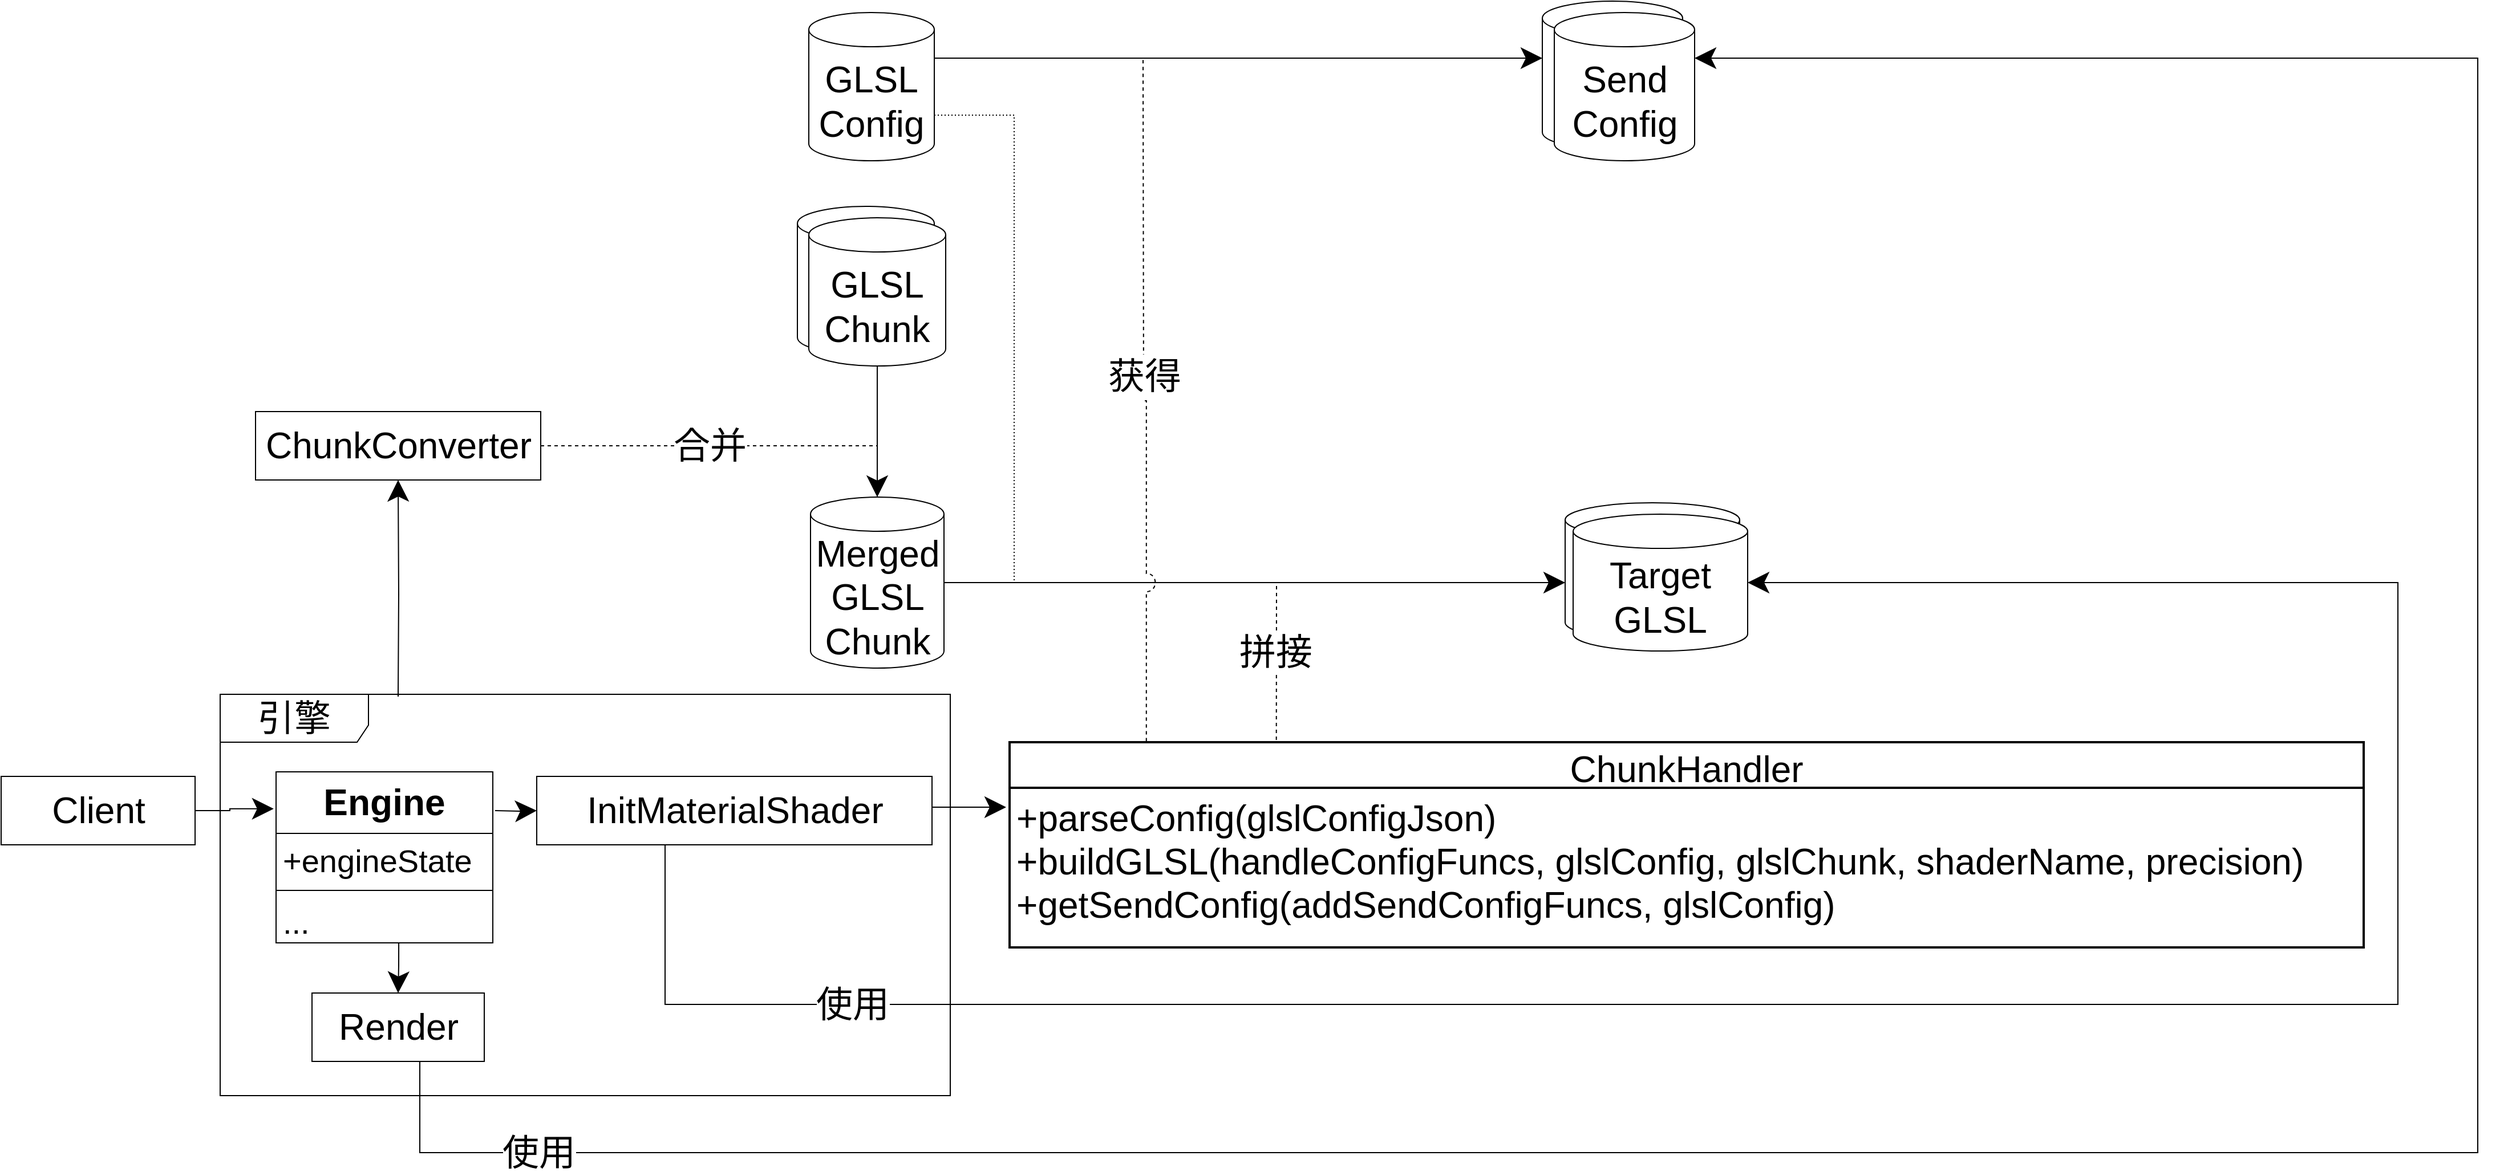 <mxfile version="14.6.13" type="device"><diagram id="9Ot8Pq0Yye77UVq_hXBB" name="第 1 页"><mxGraphModel dx="1892" dy="2513" grid="1" gridSize="10" guides="1" tooltips="1" connect="1" arrows="1" fold="1" page="1" pageScale="1" pageWidth="827" pageHeight="1169" math="0" shadow="0"><root><mxCell id="0"/><mxCell id="1" parent="0"/><mxCell id="dzVXCEVpYxPNTBVt7ruM-2" value="&lt;font&gt;&lt;span style=&quot;font-size: 32px&quot;&gt;Send&lt;br&gt;Data&lt;br&gt;&lt;/span&gt;&lt;/font&gt;" style="shape=cylinder3;whiteSpace=wrap;html=1;boundedLbl=1;backgroundOutline=1;size=15;" parent="1" vertex="1"><mxGeometry x="1720" y="-50" width="123" height="130" as="geometry"/></mxCell><mxCell id="dzVXCEVpYxPNTBVt7ruM-1" value="&lt;font style=&quot;font-size: 32px&quot;&gt;&lt;br&gt;&lt;/font&gt;" style="shape=cylinder3;whiteSpace=wrap;html=1;boundedLbl=1;backgroundOutline=1;size=15;" parent="1" vertex="1"><mxGeometry x="1740" y="390" width="153" height="120" as="geometry"/></mxCell><mxCell id="nVuE7aMQzC9CeSAlDgto-31" value="ChunkHandler" style="swimlane;childLayout=stackLayout;horizontal=1;startSize=40;horizontalStack=0;rounded=0;fontSize=32;fontStyle=0;strokeWidth=2;resizeParent=0;resizeLast=1;shadow=0;dashed=0;align=center;" parent="1" vertex="1"><mxGeometry x="1253" y="600" width="1187" height="180" as="geometry"/></mxCell><mxCell id="nVuE7aMQzC9CeSAlDgto-32" value="+parseConfig(glslConfigJson)&#10;+buildGLSL(handleConfigFuncs, glslConfig, glslChunk, shaderName, precision)&#10;+getSendConfig(addSendConfigFuncs, glslConfig)" style="align=left;strokeColor=none;fillColor=none;spacingLeft=4;fontSize=32;verticalAlign=top;resizable=0;rotatable=0;part=1;" parent="nVuE7aMQzC9CeSAlDgto-31" vertex="1"><mxGeometry y="40" width="1187" height="140" as="geometry"/></mxCell><mxCell id="nVuE7aMQzC9CeSAlDgto-33" value="&lt;font style=&quot;font-size: 32px&quot;&gt;引擎&lt;/font&gt;" style="shape=umlFrame;whiteSpace=wrap;html=1;width=130;height=42;fontSize=32;" parent="1" vertex="1"><mxGeometry x="561" y="558" width="640" height="352" as="geometry"/></mxCell><mxCell id="nVuE7aMQzC9CeSAlDgto-34" value="" style="shape=cylinder3;whiteSpace=wrap;html=1;boundedLbl=1;backgroundOutline=1;size=15;" parent="1" vertex="1"><mxGeometry x="1067" y="130" width="120" height="130" as="geometry"/></mxCell><mxCell id="nVuE7aMQzC9CeSAlDgto-35" value="" style="edgeStyle=orthogonalEdgeStyle;rounded=0;orthogonalLoop=1;jettySize=auto;html=1;startSize=16;endSize=16;entryX=-0.011;entryY=0.216;entryDx=0;entryDy=0;entryPerimeter=0;" parent="1" source="nVuE7aMQzC9CeSAlDgto-36" target="dynafHCqA6sFaUoeyRVZ-5" edge="1"><mxGeometry relative="1" as="geometry"><mxPoint x="632" y="660" as="targetPoint"/></mxGeometry></mxCell><mxCell id="nVuE7aMQzC9CeSAlDgto-36" value="Client" style="html=1;fontSize=32;" parent="1" vertex="1"><mxGeometry x="369" y="630.0" width="170" height="60" as="geometry"/></mxCell><mxCell id="nVuE7aMQzC9CeSAlDgto-37" style="edgeStyle=orthogonalEdgeStyle;rounded=0;orthogonalLoop=1;jettySize=auto;html=1;endArrow=classic;endFill=1;startSize=16;endSize=16;" parent="1" edge="1"><mxGeometry relative="1" as="geometry"><mxPoint x="1187" as="sourcePoint"/><mxPoint x="1720" as="targetPoint"/></mxGeometry></mxCell><mxCell id="nVuE7aMQzC9CeSAlDgto-38" style="edgeStyle=orthogonalEdgeStyle;rounded=0;orthogonalLoop=1;jettySize=auto;html=1;entryX=1;entryY=0.5;entryDx=0;entryDy=0;entryPerimeter=0;endArrow=none;endFill=0;startSize=16;endSize=16;exitX=1;exitY=0;exitDx=0;exitDy=90;exitPerimeter=0;dashed=1;dashPattern=1 2;" parent="1" source="nVuE7aMQzC9CeSAlDgto-39" target="nVuE7aMQzC9CeSAlDgto-50" edge="1"><mxGeometry relative="1" as="geometry"><Array as="points"><mxPoint x="1257" y="50"/><mxPoint x="1257" y="460"/></Array></mxGeometry></mxCell><mxCell id="nVuE7aMQzC9CeSAlDgto-39" value="&lt;font&gt;&lt;span style=&quot;font-size: 32px&quot;&gt;GLSL Config&lt;/span&gt;&lt;/font&gt;" style="shape=cylinder3;whiteSpace=wrap;html=1;boundedLbl=1;backgroundOutline=1;size=15;" parent="1" vertex="1"><mxGeometry x="1077" y="-40" width="110" height="130" as="geometry"/></mxCell><mxCell id="nVuE7aMQzC9CeSAlDgto-40" style="edgeStyle=orthogonalEdgeStyle;rounded=0;orthogonalLoop=1;jettySize=auto;html=1;entryX=0.5;entryY=1;entryDx=0;entryDy=0;endSize=16;startSize=16;" parent="1" target="nVuE7aMQzC9CeSAlDgto-46" edge="1"><mxGeometry relative="1" as="geometry"><mxPoint x="717" y="560" as="sourcePoint"/></mxGeometry></mxCell><mxCell id="nVuE7aMQzC9CeSAlDgto-41" style="edgeStyle=orthogonalEdgeStyle;rounded=0;jumpStyle=arc;jumpSize=22;orthogonalLoop=1;jettySize=auto;html=1;entryX=1;entryY=0;entryDx=0;entryDy=40;entryPerimeter=0;endArrow=classic;endFill=1;startSize=16;endSize=16;exitX=0.5;exitY=1;exitDx=0;exitDy=0;" parent="1" source="nVuE7aMQzC9CeSAlDgto-63" target="nVuE7aMQzC9CeSAlDgto-57" edge="1"><mxGeometry relative="1" as="geometry"><mxPoint x="818" y="800" as="sourcePoint"/><Array as="points"><mxPoint x="736" y="830"/><mxPoint x="736" y="960"/><mxPoint x="2540" y="960"/><mxPoint x="2540"/></Array></mxGeometry></mxCell><mxCell id="nVuE7aMQzC9CeSAlDgto-42" value="&lt;font style=&quot;font-size: 32px&quot;&gt;使用&lt;/font&gt;" style="edgeLabel;html=1;align=center;verticalAlign=middle;resizable=0;points=[];" parent="nVuE7aMQzC9CeSAlDgto-41" vertex="1" connectable="0"><mxGeometry x="-0.69" y="2" relative="1" as="geometry"><mxPoint x="-263" y="2" as="offset"/></mxGeometry></mxCell><mxCell id="nVuE7aMQzC9CeSAlDgto-43" style="edgeStyle=orthogonalEdgeStyle;rounded=0;jumpStyle=arc;jumpSize=22;orthogonalLoop=1;jettySize=auto;html=1;entryX=1;entryY=0.5;entryDx=0;entryDy=0;entryPerimeter=0;endArrow=classic;endFill=1;startSize=16;endSize=16;exitX=0.5;exitY=1;exitDx=0;exitDy=0;" parent="1" source="nVuE7aMQzC9CeSAlDgto-62" target="nVuE7aMQzC9CeSAlDgto-56" edge="1"><mxGeometry relative="1" as="geometry"><mxPoint x="710.5" y="800" as="sourcePoint"/><Array as="points"><mxPoint x="951" y="830"/><mxPoint x="2470" y="830"/><mxPoint x="2470" y="460"/></Array></mxGeometry></mxCell><mxCell id="nVuE7aMQzC9CeSAlDgto-44" style="edgeStyle=orthogonalEdgeStyle;rounded=0;orthogonalLoop=1;jettySize=auto;html=1;startSize=16;endSize=16;endArrow=none;endFill=0;dashed=1;" parent="1" source="nVuE7aMQzC9CeSAlDgto-46" edge="1"><mxGeometry relative="1" as="geometry"><mxPoint x="1137" y="340" as="targetPoint"/></mxGeometry></mxCell><mxCell id="nVuE7aMQzC9CeSAlDgto-45" value="&lt;font style=&quot;font-size: 32px&quot;&gt;合并&lt;/font&gt;" style="edgeLabel;html=1;align=center;verticalAlign=middle;resizable=0;points=[];" parent="nVuE7aMQzC9CeSAlDgto-44" vertex="1" connectable="0"><mxGeometry x="0.004" y="1" relative="1" as="geometry"><mxPoint as="offset"/></mxGeometry></mxCell><mxCell id="nVuE7aMQzC9CeSAlDgto-46" value="ChunkConverter" style="html=1;fontSize=32;" parent="1" vertex="1"><mxGeometry x="592" y="310" width="250" height="60" as="geometry"/></mxCell><mxCell id="nVuE7aMQzC9CeSAlDgto-47" style="edgeStyle=orthogonalEdgeStyle;rounded=0;orthogonalLoop=1;jettySize=auto;html=1;entryX=0.5;entryY=0;entryDx=0;entryDy=0;entryPerimeter=0;startSize=16;endSize=16;" parent="1" source="nVuE7aMQzC9CeSAlDgto-48" target="nVuE7aMQzC9CeSAlDgto-50" edge="1"><mxGeometry relative="1" as="geometry"/></mxCell><mxCell id="nVuE7aMQzC9CeSAlDgto-48" value="&lt;font style=&quot;font-size: 32px&quot;&gt;GLSL Chunk&lt;/font&gt;" style="shape=cylinder3;whiteSpace=wrap;html=1;boundedLbl=1;backgroundOutline=1;size=15;" parent="1" vertex="1"><mxGeometry x="1077" y="140" width="120" height="130" as="geometry"/></mxCell><mxCell id="nVuE7aMQzC9CeSAlDgto-49" style="edgeStyle=orthogonalEdgeStyle;rounded=0;orthogonalLoop=1;jettySize=auto;html=1;endArrow=classic;endFill=1;startSize=16;endSize=16;" parent="1" source="nVuE7aMQzC9CeSAlDgto-50" edge="1"><mxGeometry relative="1" as="geometry"><mxPoint x="1740" y="460" as="targetPoint"/></mxGeometry></mxCell><mxCell id="nVuE7aMQzC9CeSAlDgto-50" value="&lt;font style=&quot;font-size: 32px&quot;&gt;Merged GLSL&lt;br&gt;Chunk&lt;br&gt;&lt;/font&gt;" style="shape=cylinder3;whiteSpace=wrap;html=1;boundedLbl=1;backgroundOutline=1;size=15;" parent="1" vertex="1"><mxGeometry x="1078.5" y="385" width="117" height="150" as="geometry"/></mxCell><mxCell id="nVuE7aMQzC9CeSAlDgto-51" style="edgeStyle=orthogonalEdgeStyle;rounded=0;orthogonalLoop=1;jettySize=auto;html=1;endArrow=none;endFill=0;startSize=16;endSize=16;exitX=0.101;exitY=-0.004;exitDx=0;exitDy=0;exitPerimeter=0;dashed=1;jumpStyle=arc;jumpSize=16;" parent="1" source="nVuE7aMQzC9CeSAlDgto-31" edge="1"><mxGeometry relative="1" as="geometry"><mxPoint x="1370" as="targetPoint"/></mxGeometry></mxCell><mxCell id="nVuE7aMQzC9CeSAlDgto-52" value="&lt;font style=&quot;font-size: 32px&quot;&gt;获得&lt;/font&gt;" style="edgeLabel;html=1;align=center;verticalAlign=middle;resizable=0;points=[];" parent="nVuE7aMQzC9CeSAlDgto-51" vertex="1" connectable="0"><mxGeometry x="0.073" relative="1" as="geometry"><mxPoint as="offset"/></mxGeometry></mxCell><mxCell id="nVuE7aMQzC9CeSAlDgto-53" style="edgeStyle=orthogonalEdgeStyle;rounded=0;orthogonalLoop=1;jettySize=auto;html=1;dashed=1;endArrow=none;endFill=0;startSize=16;endSize=16;exitX=0.197;exitY=-0.011;exitDx=0;exitDy=0;exitPerimeter=0;jumpStyle=arc;jumpSize=22;" parent="1" source="nVuE7aMQzC9CeSAlDgto-31" edge="1"><mxGeometry relative="1" as="geometry"><mxPoint x="1487" y="460" as="targetPoint"/></mxGeometry></mxCell><mxCell id="nVuE7aMQzC9CeSAlDgto-54" value="&lt;font style=&quot;font-size: 32px&quot;&gt;拼接&lt;/font&gt;" style="edgeLabel;html=1;align=center;verticalAlign=middle;resizable=0;points=[];" parent="nVuE7aMQzC9CeSAlDgto-53" vertex="1" connectable="0"><mxGeometry x="0.484" y="-1" relative="1" as="geometry"><mxPoint x="-3" y="25" as="offset"/></mxGeometry></mxCell><mxCell id="nVuE7aMQzC9CeSAlDgto-55" style="edgeStyle=orthogonalEdgeStyle;rounded=0;orthogonalLoop=1;jettySize=auto;html=1;startSize=16;endSize=16;exitX=1;exitY=0.5;exitDx=0;exitDy=0;" parent="1" source="nVuE7aMQzC9CeSAlDgto-62" edge="1"><mxGeometry relative="1" as="geometry"><mxPoint x="876.5" y="590.143" as="sourcePoint"/><mxPoint x="1250" y="657" as="targetPoint"/><Array as="points"><mxPoint x="1185" y="657"/></Array></mxGeometry></mxCell><mxCell id="nVuE7aMQzC9CeSAlDgto-56" value="&lt;font style=&quot;font-size: 32px&quot;&gt;Target &lt;br&gt;GLSL&lt;br&gt;&lt;/font&gt;" style="shape=cylinder3;whiteSpace=wrap;html=1;boundedLbl=1;backgroundOutline=1;size=15;" parent="1" vertex="1"><mxGeometry x="1747" y="400" width="153" height="120" as="geometry"/></mxCell><mxCell id="nVuE7aMQzC9CeSAlDgto-57" value="&lt;font&gt;&lt;span style=&quot;font-size: 32px&quot;&gt;Send&lt;br&gt;Config&lt;br&gt;&lt;/span&gt;&lt;/font&gt;" style="shape=cylinder3;whiteSpace=wrap;html=1;boundedLbl=1;backgroundOutline=1;size=15;" parent="1" vertex="1"><mxGeometry x="1730.5" y="-40" width="123" height="130" as="geometry"/></mxCell><mxCell id="nVuE7aMQzC9CeSAlDgto-58" value="&lt;font style=&quot;font-size: 32px&quot;&gt;使用&lt;/font&gt;" style="edgeLabel;html=1;align=center;verticalAlign=middle;resizable=0;points=[];" parent="1" vertex="1" connectable="0"><mxGeometry x="1112.997" y="800.0" as="geometry"><mxPoint x="2" y="30" as="offset"/></mxGeometry></mxCell><mxCell id="nVuE7aMQzC9CeSAlDgto-59" value="" style="edgeStyle=orthogonalEdgeStyle;rounded=0;orthogonalLoop=1;jettySize=auto;html=1;endSize=16;startSize=16;" parent="1" target="nVuE7aMQzC9CeSAlDgto-62" edge="1"><mxGeometry relative="1" as="geometry"><mxPoint x="802" y="660" as="sourcePoint"/></mxGeometry></mxCell><mxCell id="nVuE7aMQzC9CeSAlDgto-60" value="" style="edgeStyle=orthogonalEdgeStyle;rounded=0;orthogonalLoop=1;jettySize=auto;html=1;endSize=16;startSize=16;exitX=0.566;exitY=0.994;exitDx=0;exitDy=0;exitPerimeter=0;" parent="1" source="dynafHCqA6sFaUoeyRVZ-8" target="nVuE7aMQzC9CeSAlDgto-63" edge="1"><mxGeometry relative="1" as="geometry"><mxPoint x="717" y="770" as="sourcePoint"/></mxGeometry></mxCell><mxCell id="nVuE7aMQzC9CeSAlDgto-62" value="InitMaterialShader" style="html=1;fontSize=32;" parent="1" vertex="1"><mxGeometry x="838.5" y="630" width="346.5" height="60" as="geometry"/></mxCell><mxCell id="nVuE7aMQzC9CeSAlDgto-63" value="Render" style="html=1;fontSize=32;" parent="1" vertex="1"><mxGeometry x="641.5" y="820" width="151" height="60" as="geometry"/></mxCell><mxCell id="dynafHCqA6sFaUoeyRVZ-5" value="Engine" style="swimlane;fontStyle=1;align=center;verticalAlign=top;childLayout=stackLayout;horizontal=1;startSize=54;horizontalStack=0;resizeParent=1;resizeParentMax=0;resizeLast=0;collapsible=1;marginBottom=0;fontSize=32;" vertex="1" parent="1"><mxGeometry x="610" y="626" width="190" height="150" as="geometry"/></mxCell><mxCell id="dynafHCqA6sFaUoeyRVZ-6" value="+engineState" style="text;strokeColor=none;fillColor=none;align=left;verticalAlign=top;spacingLeft=4;spacingRight=4;overflow=hidden;rotatable=0;points=[[0,0.5],[1,0.5]];portConstraint=eastwest;fontSize=28;" vertex="1" parent="dynafHCqA6sFaUoeyRVZ-5"><mxGeometry y="54" width="190" height="46" as="geometry"/></mxCell><mxCell id="dynafHCqA6sFaUoeyRVZ-7" value="" style="line;strokeWidth=1;fillColor=none;align=left;verticalAlign=middle;spacingTop=-1;spacingLeft=3;spacingRight=3;rotatable=0;labelPosition=right;points=[];portConstraint=eastwest;" vertex="1" parent="dynafHCqA6sFaUoeyRVZ-5"><mxGeometry y="100" width="190" height="8" as="geometry"/></mxCell><mxCell id="dynafHCqA6sFaUoeyRVZ-8" value="..." style="text;strokeColor=none;fillColor=none;align=left;verticalAlign=top;spacingLeft=4;spacingRight=4;overflow=hidden;rotatable=0;points=[[0,0.5],[1,0.5]];portConstraint=eastwest;fontSize=28;" vertex="1" parent="dynafHCqA6sFaUoeyRVZ-5"><mxGeometry y="108" width="190" height="42" as="geometry"/></mxCell></root></mxGraphModel></diagram></mxfile>